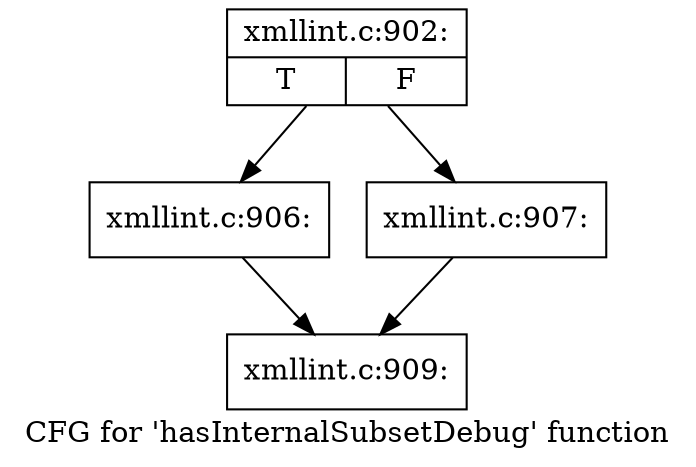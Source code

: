 digraph "CFG for 'hasInternalSubsetDebug' function" {
	label="CFG for 'hasInternalSubsetDebug' function";

	Node0x556d1b548f80 [shape=record,label="{xmllint.c:902:|{<s0>T|<s1>F}}"];
	Node0x556d1b548f80 -> Node0x556d1b54a580;
	Node0x556d1b548f80 -> Node0x556d1b54a5d0;
	Node0x556d1b54a580 [shape=record,label="{xmllint.c:906:}"];
	Node0x556d1b54a580 -> Node0x556d1b549c50;
	Node0x556d1b54a5d0 [shape=record,label="{xmllint.c:907:}"];
	Node0x556d1b54a5d0 -> Node0x556d1b549c50;
	Node0x556d1b549c50 [shape=record,label="{xmllint.c:909:}"];
}
